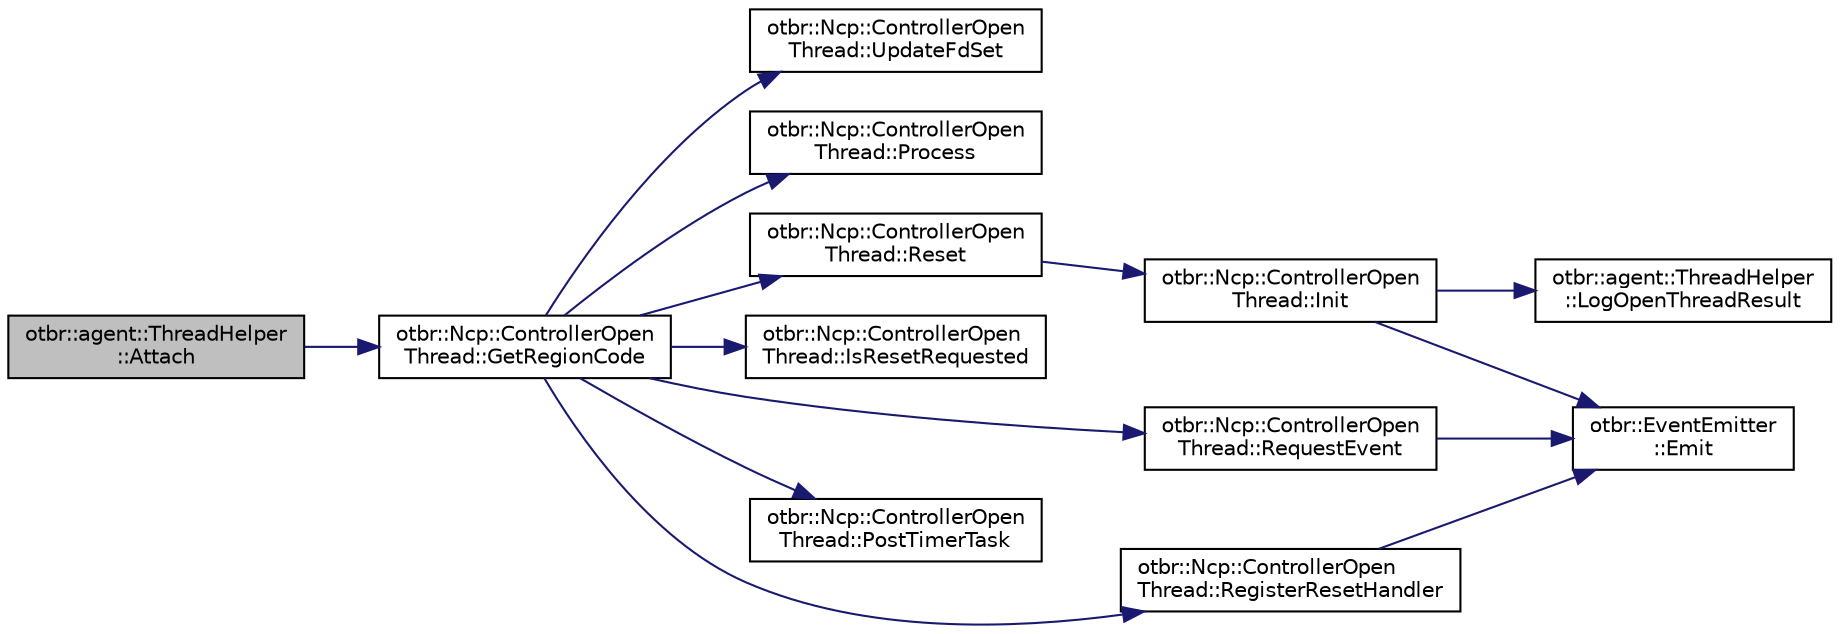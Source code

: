 digraph "otbr::agent::ThreadHelper::Attach"
{
  edge [fontname="Helvetica",fontsize="10",labelfontname="Helvetica",labelfontsize="10"];
  node [fontname="Helvetica",fontsize="10",shape=record];
  rankdir="LR";
  Node5 [label="otbr::agent::ThreadHelper\l::Attach",height=0.2,width=0.4,color="black", fillcolor="grey75", style="filled", fontcolor="black"];
  Node5 -> Node6 [color="midnightblue",fontsize="10",style="solid",fontname="Helvetica"];
  Node6 [label="otbr::Ncp::ControllerOpen\lThread::GetRegionCode",height=0.2,width=0.4,color="black", fillcolor="white", style="filled",URL="$db/d17/classotbr_1_1Ncp_1_1ControllerOpenThread.html#a8e0d328da9fa976d56084f2afd825559",tooltip="This method gets the region code. "];
  Node6 -> Node7 [color="midnightblue",fontsize="10",style="solid",fontname="Helvetica"];
  Node7 [label="otbr::Ncp::ControllerOpen\lThread::UpdateFdSet",height=0.2,width=0.4,color="black", fillcolor="white", style="filled",URL="$db/d17/classotbr_1_1Ncp_1_1ControllerOpenThread.html#a92a465227d3a56c64eef89cef6eba8a7",tooltip="This method updates the fd_set to poll. "];
  Node6 -> Node8 [color="midnightblue",fontsize="10",style="solid",fontname="Helvetica"];
  Node8 [label="otbr::Ncp::ControllerOpen\lThread::Process",height=0.2,width=0.4,color="black", fillcolor="white", style="filled",URL="$db/d17/classotbr_1_1Ncp_1_1ControllerOpenThread.html#a96cb36e3e8410a97047d8d6910e86ec9",tooltip="This method performs the Thread processing. "];
  Node6 -> Node9 [color="midnightblue",fontsize="10",style="solid",fontname="Helvetica"];
  Node9 [label="otbr::Ncp::ControllerOpen\lThread::Reset",height=0.2,width=0.4,color="black", fillcolor="white", style="filled",URL="$db/d17/classotbr_1_1Ncp_1_1ControllerOpenThread.html#a5b448faef8d2aac3fb29ad11e66959d2",tooltip="This method reset the NCP controller. "];
  Node9 -> Node10 [color="midnightblue",fontsize="10",style="solid",fontname="Helvetica"];
  Node10 [label="otbr::Ncp::ControllerOpen\lThread::Init",height=0.2,width=0.4,color="black", fillcolor="white", style="filled",URL="$db/d17/classotbr_1_1Ncp_1_1ControllerOpenThread.html#a186d75e377433267db8c08939250029c",tooltip="This method initalize the NCP controller. "];
  Node10 -> Node11 [color="midnightblue",fontsize="10",style="solid",fontname="Helvetica"];
  Node11 [label="otbr::agent::ThreadHelper\l::LogOpenThreadResult",height=0.2,width=0.4,color="black", fillcolor="white", style="filled",URL="$d4/d44/classotbr_1_1agent_1_1ThreadHelper.html#ac837164cffdebdde3040f0043da1432d",tooltip="This method logs OpenThread action result. "];
  Node10 -> Node12 [color="midnightblue",fontsize="10",style="solid",fontname="Helvetica"];
  Node12 [label="otbr::EventEmitter\l::Emit",height=0.2,width=0.4,color="black", fillcolor="white", style="filled",URL="$dd/dcb/classotbr_1_1EventEmitter.html#ac16b1dd365337036053e4b7403199fff",tooltip="This method emits an event. "];
  Node6 -> Node13 [color="midnightblue",fontsize="10",style="solid",fontname="Helvetica"];
  Node13 [label="otbr::Ncp::ControllerOpen\lThread::IsResetRequested",height=0.2,width=0.4,color="black", fillcolor="white", style="filled",URL="$db/d17/classotbr_1_1Ncp_1_1ControllerOpenThread.html#a20b7d45e89b6344fe819a830bc9f7c9c",tooltip="This method return whether reset is requested. "];
  Node6 -> Node14 [color="midnightblue",fontsize="10",style="solid",fontname="Helvetica"];
  Node14 [label="otbr::Ncp::ControllerOpen\lThread::RequestEvent",height=0.2,width=0.4,color="black", fillcolor="white", style="filled",URL="$db/d17/classotbr_1_1Ncp_1_1ControllerOpenThread.html#a8524d0ecd87b3e5c08882f84ecd823cc",tooltip="This method request the event. "];
  Node14 -> Node12 [color="midnightblue",fontsize="10",style="solid",fontname="Helvetica"];
  Node6 -> Node15 [color="midnightblue",fontsize="10",style="solid",fontname="Helvetica"];
  Node15 [label="otbr::Ncp::ControllerOpen\lThread::PostTimerTask",height=0.2,width=0.4,color="black", fillcolor="white", style="filled",URL="$db/d17/classotbr_1_1Ncp_1_1ControllerOpenThread.html#a1cf744483e00938f8b375b623709c7ce",tooltip="This method posts a task to the timer. "];
  Node6 -> Node16 [color="midnightblue",fontsize="10",style="solid",fontname="Helvetica"];
  Node16 [label="otbr::Ncp::ControllerOpen\lThread::RegisterResetHandler",height=0.2,width=0.4,color="black", fillcolor="white", style="filled",URL="$db/d17/classotbr_1_1Ncp_1_1ControllerOpenThread.html#ac48d8ebc69b8654edc2c071648d3e7a8",tooltip="This method registers a reset handler. "];
  Node16 -> Node12 [color="midnightblue",fontsize="10",style="solid",fontname="Helvetica"];
}
